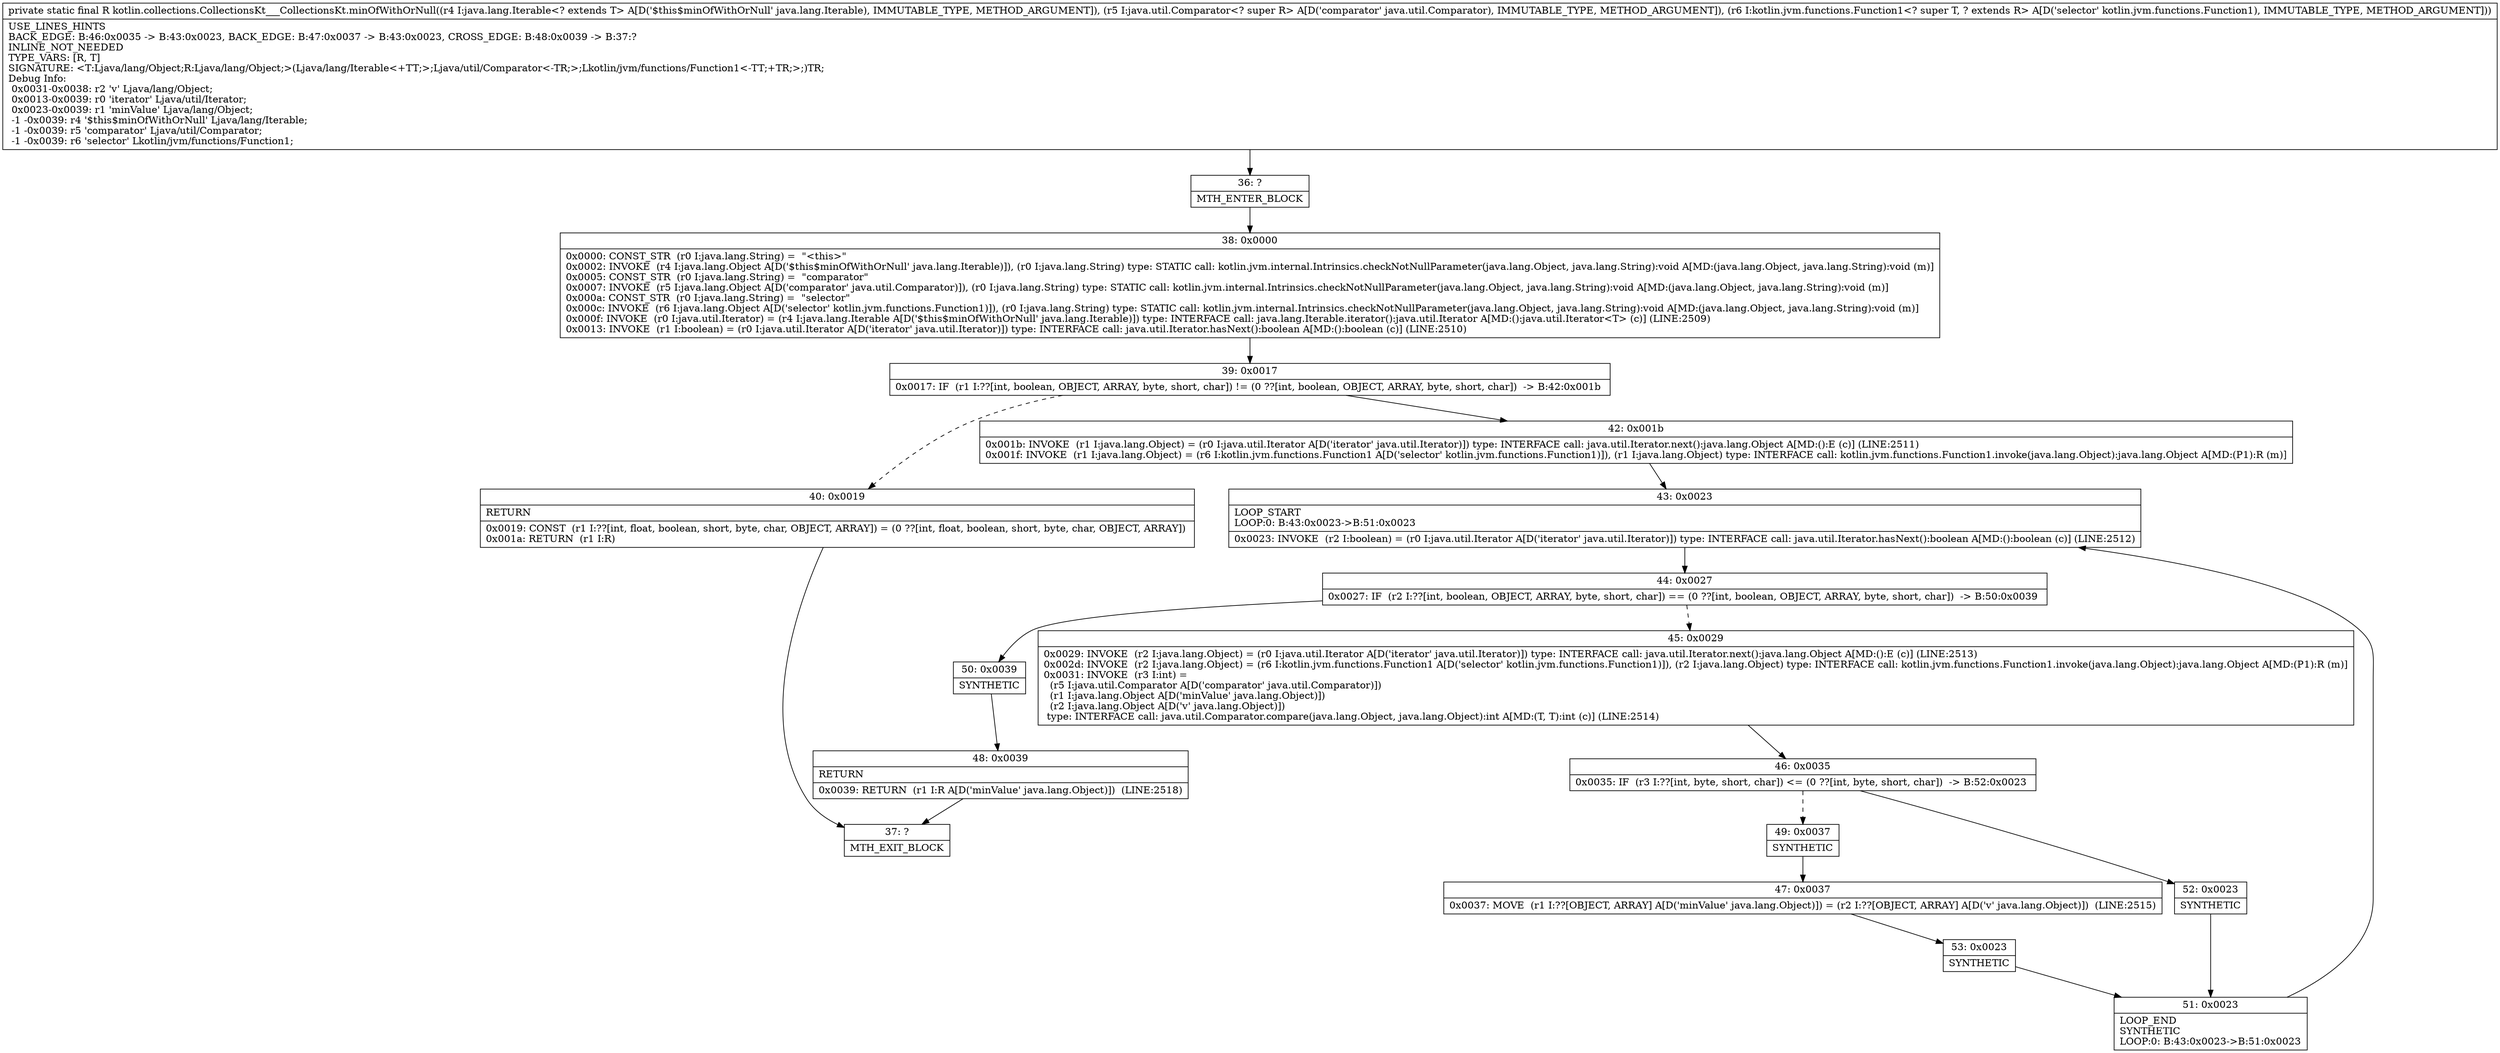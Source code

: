 digraph "CFG forkotlin.collections.CollectionsKt___CollectionsKt.minOfWithOrNull(Ljava\/lang\/Iterable;Ljava\/util\/Comparator;Lkotlin\/jvm\/functions\/Function1;)Ljava\/lang\/Object;" {
Node_36 [shape=record,label="{36\:\ ?|MTH_ENTER_BLOCK\l}"];
Node_38 [shape=record,label="{38\:\ 0x0000|0x0000: CONST_STR  (r0 I:java.lang.String) =  \"\<this\>\" \l0x0002: INVOKE  (r4 I:java.lang.Object A[D('$this$minOfWithOrNull' java.lang.Iterable)]), (r0 I:java.lang.String) type: STATIC call: kotlin.jvm.internal.Intrinsics.checkNotNullParameter(java.lang.Object, java.lang.String):void A[MD:(java.lang.Object, java.lang.String):void (m)]\l0x0005: CONST_STR  (r0 I:java.lang.String) =  \"comparator\" \l0x0007: INVOKE  (r5 I:java.lang.Object A[D('comparator' java.util.Comparator)]), (r0 I:java.lang.String) type: STATIC call: kotlin.jvm.internal.Intrinsics.checkNotNullParameter(java.lang.Object, java.lang.String):void A[MD:(java.lang.Object, java.lang.String):void (m)]\l0x000a: CONST_STR  (r0 I:java.lang.String) =  \"selector\" \l0x000c: INVOKE  (r6 I:java.lang.Object A[D('selector' kotlin.jvm.functions.Function1)]), (r0 I:java.lang.String) type: STATIC call: kotlin.jvm.internal.Intrinsics.checkNotNullParameter(java.lang.Object, java.lang.String):void A[MD:(java.lang.Object, java.lang.String):void (m)]\l0x000f: INVOKE  (r0 I:java.util.Iterator) = (r4 I:java.lang.Iterable A[D('$this$minOfWithOrNull' java.lang.Iterable)]) type: INTERFACE call: java.lang.Iterable.iterator():java.util.Iterator A[MD:():java.util.Iterator\<T\> (c)] (LINE:2509)\l0x0013: INVOKE  (r1 I:boolean) = (r0 I:java.util.Iterator A[D('iterator' java.util.Iterator)]) type: INTERFACE call: java.util.Iterator.hasNext():boolean A[MD:():boolean (c)] (LINE:2510)\l}"];
Node_39 [shape=record,label="{39\:\ 0x0017|0x0017: IF  (r1 I:??[int, boolean, OBJECT, ARRAY, byte, short, char]) != (0 ??[int, boolean, OBJECT, ARRAY, byte, short, char])  \-\> B:42:0x001b \l}"];
Node_40 [shape=record,label="{40\:\ 0x0019|RETURN\l|0x0019: CONST  (r1 I:??[int, float, boolean, short, byte, char, OBJECT, ARRAY]) = (0 ??[int, float, boolean, short, byte, char, OBJECT, ARRAY]) \l0x001a: RETURN  (r1 I:R) \l}"];
Node_37 [shape=record,label="{37\:\ ?|MTH_EXIT_BLOCK\l}"];
Node_42 [shape=record,label="{42\:\ 0x001b|0x001b: INVOKE  (r1 I:java.lang.Object) = (r0 I:java.util.Iterator A[D('iterator' java.util.Iterator)]) type: INTERFACE call: java.util.Iterator.next():java.lang.Object A[MD:():E (c)] (LINE:2511)\l0x001f: INVOKE  (r1 I:java.lang.Object) = (r6 I:kotlin.jvm.functions.Function1 A[D('selector' kotlin.jvm.functions.Function1)]), (r1 I:java.lang.Object) type: INTERFACE call: kotlin.jvm.functions.Function1.invoke(java.lang.Object):java.lang.Object A[MD:(P1):R (m)]\l}"];
Node_43 [shape=record,label="{43\:\ 0x0023|LOOP_START\lLOOP:0: B:43:0x0023\-\>B:51:0x0023\l|0x0023: INVOKE  (r2 I:boolean) = (r0 I:java.util.Iterator A[D('iterator' java.util.Iterator)]) type: INTERFACE call: java.util.Iterator.hasNext():boolean A[MD:():boolean (c)] (LINE:2512)\l}"];
Node_44 [shape=record,label="{44\:\ 0x0027|0x0027: IF  (r2 I:??[int, boolean, OBJECT, ARRAY, byte, short, char]) == (0 ??[int, boolean, OBJECT, ARRAY, byte, short, char])  \-\> B:50:0x0039 \l}"];
Node_45 [shape=record,label="{45\:\ 0x0029|0x0029: INVOKE  (r2 I:java.lang.Object) = (r0 I:java.util.Iterator A[D('iterator' java.util.Iterator)]) type: INTERFACE call: java.util.Iterator.next():java.lang.Object A[MD:():E (c)] (LINE:2513)\l0x002d: INVOKE  (r2 I:java.lang.Object) = (r6 I:kotlin.jvm.functions.Function1 A[D('selector' kotlin.jvm.functions.Function1)]), (r2 I:java.lang.Object) type: INTERFACE call: kotlin.jvm.functions.Function1.invoke(java.lang.Object):java.lang.Object A[MD:(P1):R (m)]\l0x0031: INVOKE  (r3 I:int) = \l  (r5 I:java.util.Comparator A[D('comparator' java.util.Comparator)])\l  (r1 I:java.lang.Object A[D('minValue' java.lang.Object)])\l  (r2 I:java.lang.Object A[D('v' java.lang.Object)])\l type: INTERFACE call: java.util.Comparator.compare(java.lang.Object, java.lang.Object):int A[MD:(T, T):int (c)] (LINE:2514)\l}"];
Node_46 [shape=record,label="{46\:\ 0x0035|0x0035: IF  (r3 I:??[int, byte, short, char]) \<= (0 ??[int, byte, short, char])  \-\> B:52:0x0023 \l}"];
Node_49 [shape=record,label="{49\:\ 0x0037|SYNTHETIC\l}"];
Node_47 [shape=record,label="{47\:\ 0x0037|0x0037: MOVE  (r1 I:??[OBJECT, ARRAY] A[D('minValue' java.lang.Object)]) = (r2 I:??[OBJECT, ARRAY] A[D('v' java.lang.Object)])  (LINE:2515)\l}"];
Node_53 [shape=record,label="{53\:\ 0x0023|SYNTHETIC\l}"];
Node_51 [shape=record,label="{51\:\ 0x0023|LOOP_END\lSYNTHETIC\lLOOP:0: B:43:0x0023\-\>B:51:0x0023\l}"];
Node_52 [shape=record,label="{52\:\ 0x0023|SYNTHETIC\l}"];
Node_50 [shape=record,label="{50\:\ 0x0039|SYNTHETIC\l}"];
Node_48 [shape=record,label="{48\:\ 0x0039|RETURN\l|0x0039: RETURN  (r1 I:R A[D('minValue' java.lang.Object)])  (LINE:2518)\l}"];
MethodNode[shape=record,label="{private static final R kotlin.collections.CollectionsKt___CollectionsKt.minOfWithOrNull((r4 I:java.lang.Iterable\<? extends T\> A[D('$this$minOfWithOrNull' java.lang.Iterable), IMMUTABLE_TYPE, METHOD_ARGUMENT]), (r5 I:java.util.Comparator\<? super R\> A[D('comparator' java.util.Comparator), IMMUTABLE_TYPE, METHOD_ARGUMENT]), (r6 I:kotlin.jvm.functions.Function1\<? super T, ? extends R\> A[D('selector' kotlin.jvm.functions.Function1), IMMUTABLE_TYPE, METHOD_ARGUMENT]))  | USE_LINES_HINTS\lBACK_EDGE: B:46:0x0035 \-\> B:43:0x0023, BACK_EDGE: B:47:0x0037 \-\> B:43:0x0023, CROSS_EDGE: B:48:0x0039 \-\> B:37:?\lINLINE_NOT_NEEDED\lTYPE_VARS: [R, T]\lSIGNATURE: \<T:Ljava\/lang\/Object;R:Ljava\/lang\/Object;\>(Ljava\/lang\/Iterable\<+TT;\>;Ljava\/util\/Comparator\<\-TR;\>;Lkotlin\/jvm\/functions\/Function1\<\-TT;+TR;\>;)TR;\lDebug Info:\l  0x0031\-0x0038: r2 'v' Ljava\/lang\/Object;\l  0x0013\-0x0039: r0 'iterator' Ljava\/util\/Iterator;\l  0x0023\-0x0039: r1 'minValue' Ljava\/lang\/Object;\l  \-1 \-0x0039: r4 '$this$minOfWithOrNull' Ljava\/lang\/Iterable;\l  \-1 \-0x0039: r5 'comparator' Ljava\/util\/Comparator;\l  \-1 \-0x0039: r6 'selector' Lkotlin\/jvm\/functions\/Function1;\l}"];
MethodNode -> Node_36;Node_36 -> Node_38;
Node_38 -> Node_39;
Node_39 -> Node_40[style=dashed];
Node_39 -> Node_42;
Node_40 -> Node_37;
Node_42 -> Node_43;
Node_43 -> Node_44;
Node_44 -> Node_45[style=dashed];
Node_44 -> Node_50;
Node_45 -> Node_46;
Node_46 -> Node_49[style=dashed];
Node_46 -> Node_52;
Node_49 -> Node_47;
Node_47 -> Node_53;
Node_53 -> Node_51;
Node_51 -> Node_43;
Node_52 -> Node_51;
Node_50 -> Node_48;
Node_48 -> Node_37;
}

